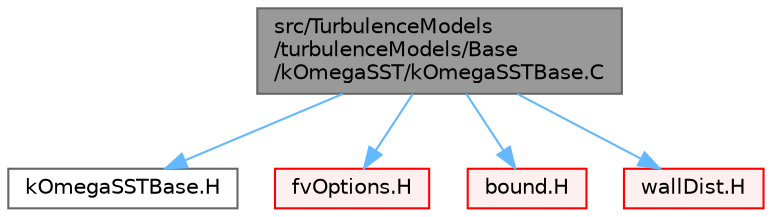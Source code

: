 digraph "src/TurbulenceModels/turbulenceModels/Base/kOmegaSST/kOmegaSSTBase.C"
{
 // LATEX_PDF_SIZE
  bgcolor="transparent";
  edge [fontname=Helvetica,fontsize=10,labelfontname=Helvetica,labelfontsize=10];
  node [fontname=Helvetica,fontsize=10,shape=box,height=0.2,width=0.4];
  Node1 [id="Node000001",label="src/TurbulenceModels\l/turbulenceModels/Base\l/kOmegaSST/kOmegaSSTBase.C",height=0.2,width=0.4,color="gray40", fillcolor="grey60", style="filled", fontcolor="black",tooltip=" "];
  Node1 -> Node2 [id="edge1_Node000001_Node000002",color="steelblue1",style="solid",tooltip=" "];
  Node2 [id="Node000002",label="kOmegaSSTBase.H",height=0.2,width=0.4,color="grey40", fillcolor="white", style="filled",URL="$kOmegaSSTBase_8H.html",tooltip=" "];
  Node1 -> Node3 [id="edge2_Node000001_Node000003",color="steelblue1",style="solid",tooltip=" "];
  Node3 [id="Node000003",label="fvOptions.H",height=0.2,width=0.4,color="red", fillcolor="#FFF0F0", style="filled",URL="$fvOptions_8H.html",tooltip=" "];
  Node1 -> Node316 [id="edge3_Node000001_Node000316",color="steelblue1",style="solid",tooltip=" "];
  Node316 [id="Node000316",label="bound.H",height=0.2,width=0.4,color="red", fillcolor="#FFF0F0", style="filled",URL="$bound_8H.html",tooltip="Bound the given scalar field if it has gone unbounded."];
  Node1 -> Node317 [id="edge4_Node000001_Node000317",color="steelblue1",style="solid",tooltip=" "];
  Node317 [id="Node000317",label="wallDist.H",height=0.2,width=0.4,color="red", fillcolor="#FFF0F0", style="filled",URL="$wallDist_8H.html",tooltip=" "];
}
